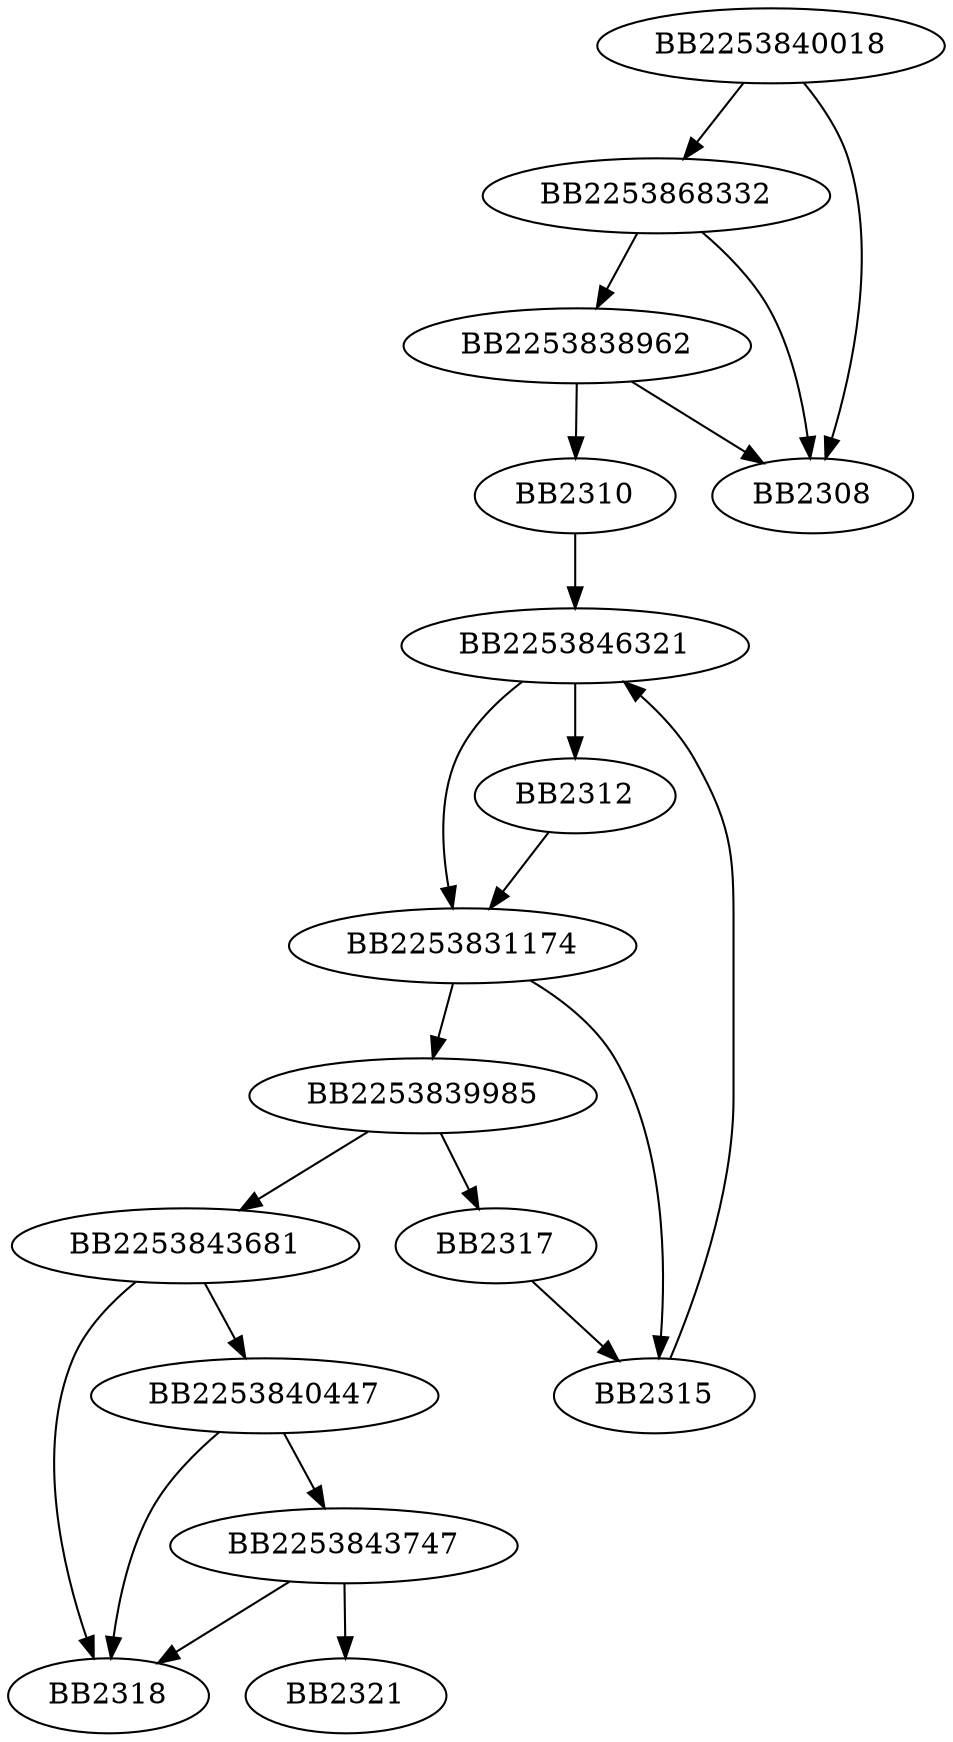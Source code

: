 digraph G{
	BB2253840018->BB2253868332;
	BB2253840018->BB2308;
	BB2253868332->BB2308;
	BB2253868332->BB2253838962;
	BB2253838962->BB2308;
	BB2253838962->BB2310;
	BB2310->BB2253846321;
	BB2253846321->BB2312;
	BB2253846321->BB2253831174;
	BB2312->BB2253831174;
	BB2253831174->BB2253839985;
	BB2253831174->BB2315;
	BB2253839985->BB2253843681;
	BB2253839985->BB2317;
	BB2253843681->BB2318;
	BB2253843681->BB2253840447;
	BB2317->BB2315;
	BB2315->BB2253846321;
	BB2253840447->BB2253843747;
	BB2253840447->BB2318;
	BB2253843747->BB2318;
	BB2253843747->BB2321;
}
